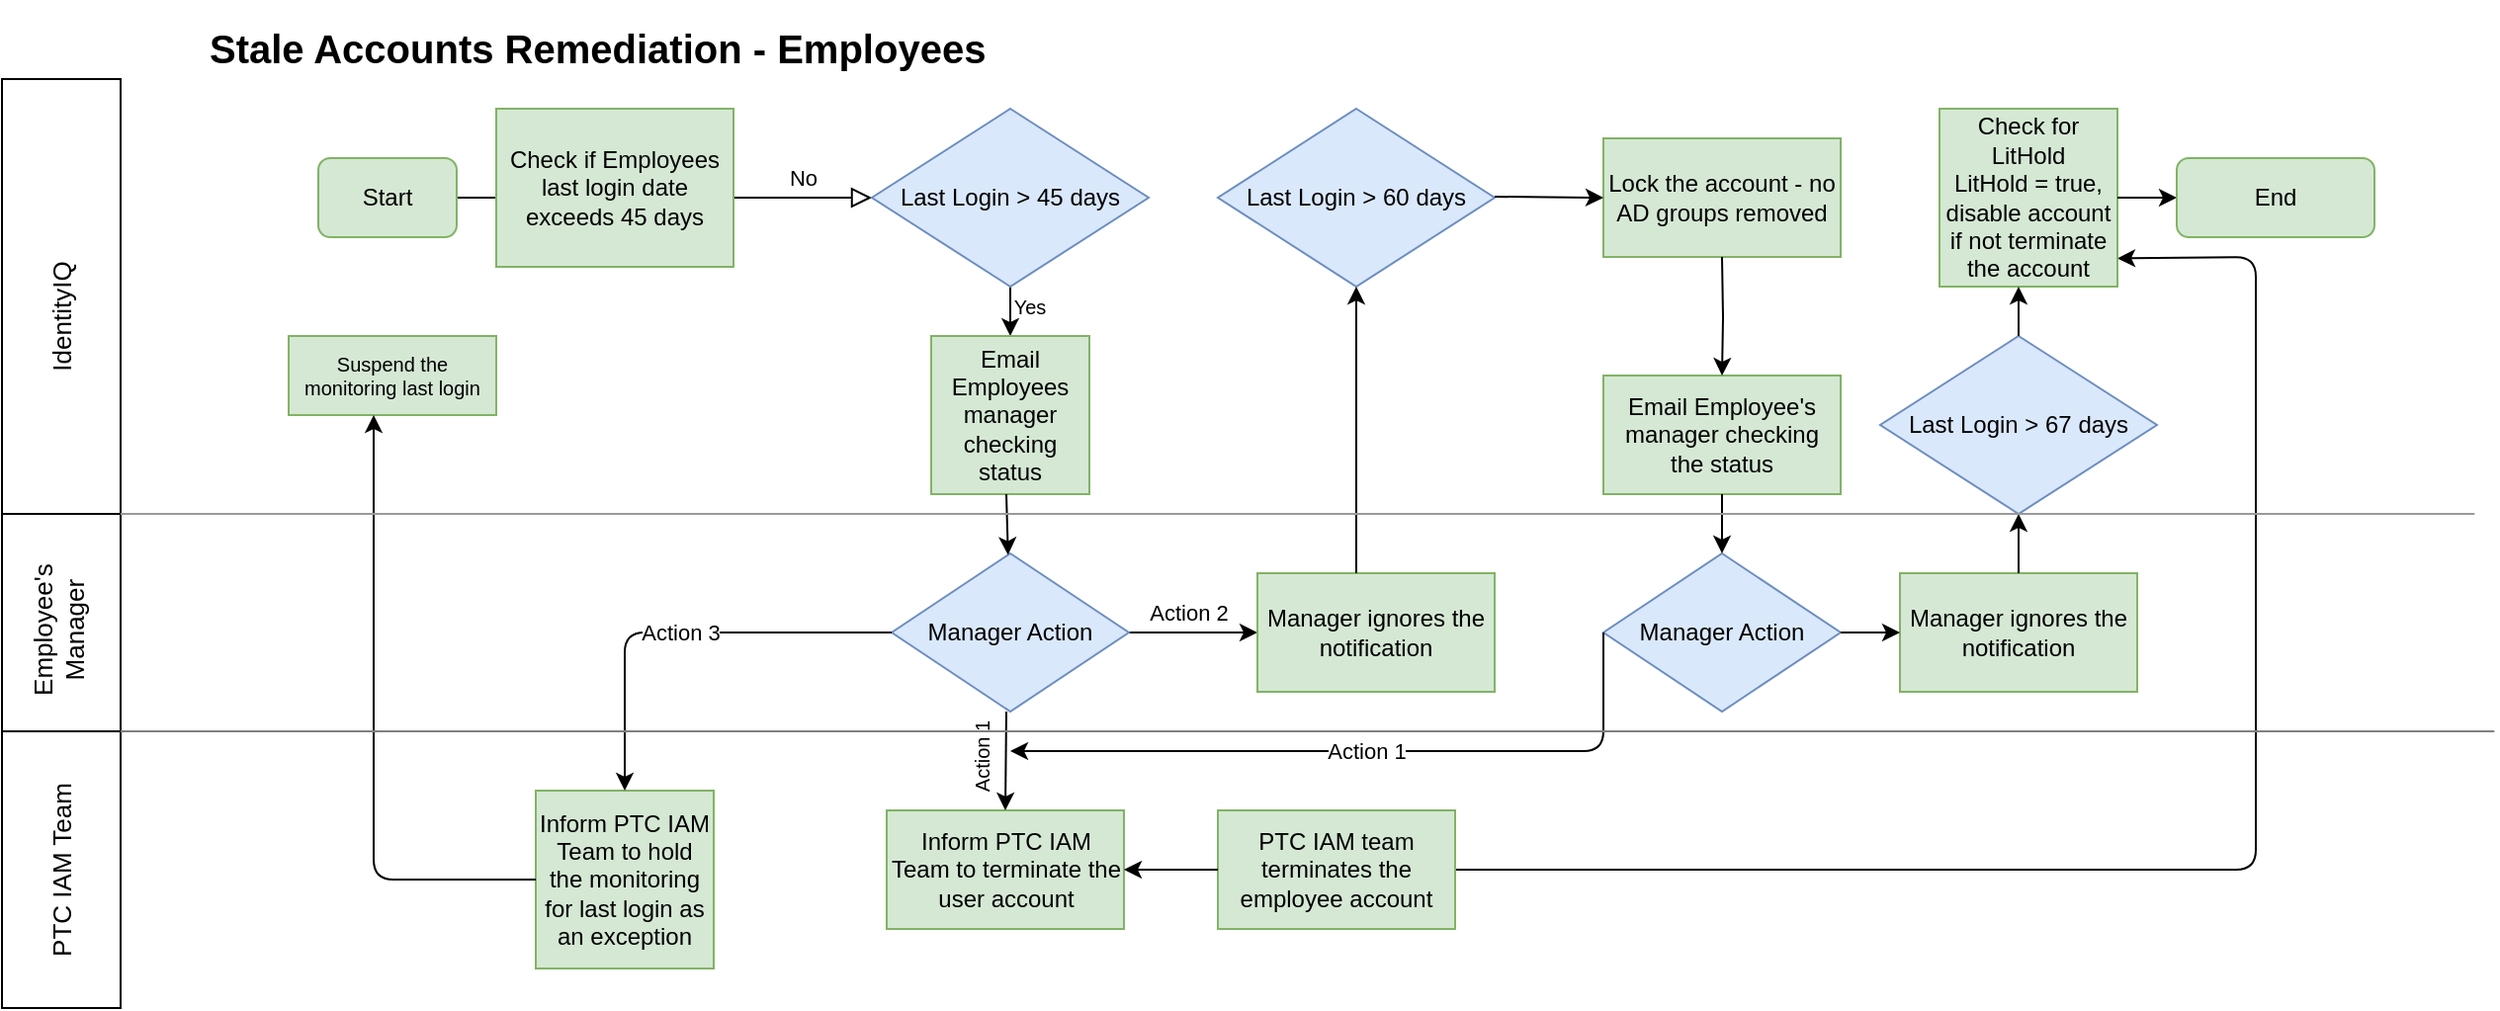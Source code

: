 <mxfile version="14.4.2" type="github">
  <diagram id="C5RBs43oDa-KdzZeNtuy" name="Page-1">
    <mxGraphModel dx="1951" dy="469" grid="1" gridSize="10" guides="1" tooltips="1" connect="1" arrows="1" fold="1" page="1" pageScale="1" pageWidth="1169" pageHeight="1654" math="0" shadow="0">
      <root>
        <mxCell id="WIyWlLk6GJQsqaUBKTNV-0" />
        <mxCell id="WIyWlLk6GJQsqaUBKTNV-1" parent="WIyWlLk6GJQsqaUBKTNV-0" />
        <mxCell id="WIyWlLk6GJQsqaUBKTNV-2" value="" style="rounded=0;html=1;jettySize=auto;orthogonalLoop=1;fontSize=11;endArrow=block;endFill=0;endSize=8;strokeWidth=1;shadow=0;labelBackgroundColor=none;edgeStyle=orthogonalEdgeStyle;" parent="WIyWlLk6GJQsqaUBKTNV-1" source="WIyWlLk6GJQsqaUBKTNV-3" edge="1">
          <mxGeometry relative="1" as="geometry">
            <mxPoint x="180" y="100" as="targetPoint" />
          </mxGeometry>
        </mxCell>
        <mxCell id="WIyWlLk6GJQsqaUBKTNV-3" value="Start" style="rounded=1;whiteSpace=wrap;html=1;fontSize=12;glass=0;strokeWidth=1;shadow=0;fillColor=#d5e8d4;strokeColor=#82b366;" parent="WIyWlLk6GJQsqaUBKTNV-1" vertex="1">
          <mxGeometry x="70" y="80" width="70" height="40" as="geometry" />
        </mxCell>
        <mxCell id="WIyWlLk6GJQsqaUBKTNV-5" value="No" style="edgeStyle=orthogonalEdgeStyle;rounded=0;html=1;jettySize=auto;orthogonalLoop=1;fontSize=11;endArrow=block;endFill=0;endSize=8;strokeWidth=1;shadow=0;labelBackgroundColor=none;" parent="WIyWlLk6GJQsqaUBKTNV-1" edge="1">
          <mxGeometry y="10" relative="1" as="geometry">
            <mxPoint as="offset" />
            <mxPoint x="280" y="100" as="sourcePoint" />
            <mxPoint x="350" y="100" as="targetPoint" />
          </mxGeometry>
        </mxCell>
        <mxCell id="HTbtwG2cAYpj6MqZC13L-0" value="Check if Employees last login date exceeds 45 days" style="rounded=0;whiteSpace=wrap;html=1;fillColor=#d5e8d4;strokeColor=#82b366;" vertex="1" parent="WIyWlLk6GJQsqaUBKTNV-1">
          <mxGeometry x="160" y="55" width="120" height="80" as="geometry" />
        </mxCell>
        <mxCell id="HTbtwG2cAYpj6MqZC13L-4" style="edgeStyle=orthogonalEdgeStyle;rounded=0;orthogonalLoop=1;jettySize=auto;html=1;exitX=0.5;exitY=1;exitDx=0;exitDy=0;entryX=0.5;entryY=0;entryDx=0;entryDy=0;" edge="1" parent="WIyWlLk6GJQsqaUBKTNV-1" source="HTbtwG2cAYpj6MqZC13L-1" target="HTbtwG2cAYpj6MqZC13L-2">
          <mxGeometry relative="1" as="geometry" />
        </mxCell>
        <mxCell id="HTbtwG2cAYpj6MqZC13L-1" value="Last Login &amp;gt; 45 days" style="rhombus;whiteSpace=wrap;html=1;fillColor=#dae8fc;strokeColor=#6c8ebf;" vertex="1" parent="WIyWlLk6GJQsqaUBKTNV-1">
          <mxGeometry x="350" y="55" width="140" height="90" as="geometry" />
        </mxCell>
        <mxCell id="HTbtwG2cAYpj6MqZC13L-2" value="Email Employees manager checking status" style="whiteSpace=wrap;html=1;aspect=fixed;fillColor=#d5e8d4;strokeColor=#82b366;" vertex="1" parent="WIyWlLk6GJQsqaUBKTNV-1">
          <mxGeometry x="380" y="170" width="80" height="80" as="geometry" />
        </mxCell>
        <mxCell id="HTbtwG2cAYpj6MqZC13L-24" value="" style="edgeStyle=orthogonalEdgeStyle;rounded=0;orthogonalLoop=1;jettySize=auto;html=1;" edge="1" parent="WIyWlLk6GJQsqaUBKTNV-1" source="HTbtwG2cAYpj6MqZC13L-5" target="HTbtwG2cAYpj6MqZC13L-13">
          <mxGeometry relative="1" as="geometry" />
        </mxCell>
        <mxCell id="HTbtwG2cAYpj6MqZC13L-5" value="Manager Action" style="rhombus;whiteSpace=wrap;html=1;fillColor=#dae8fc;strokeColor=#6c8ebf;" vertex="1" parent="WIyWlLk6GJQsqaUBKTNV-1">
          <mxGeometry x="360" y="280" width="120" height="80" as="geometry" />
        </mxCell>
        <mxCell id="HTbtwG2cAYpj6MqZC13L-6" value="Inform PTC IAM Team to terminate the user account" style="rounded=0;whiteSpace=wrap;html=1;fillColor=#d5e8d4;strokeColor=#82b366;" vertex="1" parent="WIyWlLk6GJQsqaUBKTNV-1">
          <mxGeometry x="357.5" y="410" width="120" height="60" as="geometry" />
        </mxCell>
        <mxCell id="HTbtwG2cAYpj6MqZC13L-7" value="Inform PTC IAM Team to hold the monitoring for last login as an exception" style="whiteSpace=wrap;html=1;aspect=fixed;fillColor=#d5e8d4;strokeColor=#82b366;" vertex="1" parent="WIyWlLk6GJQsqaUBKTNV-1">
          <mxGeometry x="180" y="400" width="90" height="90" as="geometry" />
        </mxCell>
        <mxCell id="HTbtwG2cAYpj6MqZC13L-10" value="" style="endArrow=classic;html=1;exitX=1;exitY=0.5;exitDx=0;exitDy=0;entryX=1;entryY=0.841;entryDx=0;entryDy=0;entryPerimeter=0;" edge="1" parent="WIyWlLk6GJQsqaUBKTNV-1" source="HTbtwG2cAYpj6MqZC13L-14" target="HTbtwG2cAYpj6MqZC13L-20">
          <mxGeometry width="50" height="50" relative="1" as="geometry">
            <mxPoint x="360" y="405" as="sourcePoint" />
            <mxPoint x="820" y="440" as="targetPoint" />
            <Array as="points">
              <mxPoint x="1050" y="440" />
              <mxPoint x="1050" y="130" />
            </Array>
          </mxGeometry>
        </mxCell>
        <mxCell id="HTbtwG2cAYpj6MqZC13L-11" value="" style="endArrow=classic;html=1;" edge="1" parent="WIyWlLk6GJQsqaUBKTNV-1" target="HTbtwG2cAYpj6MqZC13L-5">
          <mxGeometry width="50" height="50" relative="1" as="geometry">
            <mxPoint x="418" y="250" as="sourcePoint" />
            <mxPoint x="430" y="180" as="targetPoint" />
          </mxGeometry>
        </mxCell>
        <mxCell id="HTbtwG2cAYpj6MqZC13L-12" value="Last Login &amp;gt; 60 days" style="rhombus;whiteSpace=wrap;html=1;fillColor=#dae8fc;strokeColor=#6c8ebf;" vertex="1" parent="WIyWlLk6GJQsqaUBKTNV-1">
          <mxGeometry x="525" y="55" width="140" height="90" as="geometry" />
        </mxCell>
        <mxCell id="HTbtwG2cAYpj6MqZC13L-13" value="Manager ignores the notification" style="rounded=0;whiteSpace=wrap;html=1;fillColor=#d5e8d4;strokeColor=#82b366;" vertex="1" parent="WIyWlLk6GJQsqaUBKTNV-1">
          <mxGeometry x="545" y="290" width="120" height="60" as="geometry" />
        </mxCell>
        <mxCell id="HTbtwG2cAYpj6MqZC13L-14" value="PTC IAM team terminates the employee account" style="rounded=0;whiteSpace=wrap;html=1;fillColor=#d5e8d4;strokeColor=#82b366;" vertex="1" parent="WIyWlLk6GJQsqaUBKTNV-1">
          <mxGeometry x="525" y="410" width="120" height="60" as="geometry" />
        </mxCell>
        <mxCell id="HTbtwG2cAYpj6MqZC13L-15" value="Lock the account - no AD groups removed" style="rounded=0;whiteSpace=wrap;html=1;fillColor=#d5e8d4;strokeColor=#82b366;" vertex="1" parent="WIyWlLk6GJQsqaUBKTNV-1">
          <mxGeometry x="720" y="70" width="120" height="60" as="geometry" />
        </mxCell>
        <mxCell id="HTbtwG2cAYpj6MqZC13L-16" value="Email Employee&#39;s manager checking the status" style="rounded=0;whiteSpace=wrap;html=1;fillColor=#d5e8d4;strokeColor=#82b366;" vertex="1" parent="WIyWlLk6GJQsqaUBKTNV-1">
          <mxGeometry x="720" y="190" width="120" height="60" as="geometry" />
        </mxCell>
        <mxCell id="HTbtwG2cAYpj6MqZC13L-17" value="Manager Action" style="rhombus;whiteSpace=wrap;html=1;fillColor=#dae8fc;strokeColor=#6c8ebf;" vertex="1" parent="WIyWlLk6GJQsqaUBKTNV-1">
          <mxGeometry x="720" y="280" width="120" height="80" as="geometry" />
        </mxCell>
        <mxCell id="HTbtwG2cAYpj6MqZC13L-18" value="Manager ignores the notification" style="rounded=0;whiteSpace=wrap;html=1;fillColor=#d5e8d4;strokeColor=#82b366;" vertex="1" parent="WIyWlLk6GJQsqaUBKTNV-1">
          <mxGeometry x="870" y="290" width="120" height="60" as="geometry" />
        </mxCell>
        <mxCell id="HTbtwG2cAYpj6MqZC13L-19" value="Last Login &amp;gt; 67 days" style="rhombus;whiteSpace=wrap;html=1;fillColor=#dae8fc;strokeColor=#6c8ebf;" vertex="1" parent="WIyWlLk6GJQsqaUBKTNV-1">
          <mxGeometry x="860" y="170" width="140" height="90" as="geometry" />
        </mxCell>
        <mxCell id="HTbtwG2cAYpj6MqZC13L-20" value="Check for LitHold&lt;br&gt;LitHold = true,&lt;br&gt;disable account if not terminate the account" style="whiteSpace=wrap;html=1;aspect=fixed;fillColor=#d5e8d4;strokeColor=#82b366;" vertex="1" parent="WIyWlLk6GJQsqaUBKTNV-1">
          <mxGeometry x="890" y="55" width="90" height="90" as="geometry" />
        </mxCell>
        <mxCell id="HTbtwG2cAYpj6MqZC13L-21" value="" style="endArrow=classic;html=1;exitX=0;exitY=0.5;exitDx=0;exitDy=0;entryX=1;entryY=0.5;entryDx=0;entryDy=0;" edge="1" parent="WIyWlLk6GJQsqaUBKTNV-1" source="HTbtwG2cAYpj6MqZC13L-14" target="HTbtwG2cAYpj6MqZC13L-6">
          <mxGeometry width="50" height="50" relative="1" as="geometry">
            <mxPoint x="530" y="410" as="sourcePoint" />
            <mxPoint x="480" y="409.5" as="targetPoint" />
            <Array as="points" />
          </mxGeometry>
        </mxCell>
        <mxCell id="HTbtwG2cAYpj6MqZC13L-26" value="" style="endArrow=classic;html=1;entryX=0.5;entryY=0;entryDx=0;entryDy=0;" edge="1" parent="WIyWlLk6GJQsqaUBKTNV-1" target="HTbtwG2cAYpj6MqZC13L-6">
          <mxGeometry width="50" height="50" relative="1" as="geometry">
            <mxPoint x="418" y="360" as="sourcePoint" />
            <mxPoint x="420" y="410" as="targetPoint" />
            <Array as="points" />
          </mxGeometry>
        </mxCell>
        <mxCell id="HTbtwG2cAYpj6MqZC13L-28" value="" style="endArrow=classic;html=1;entryX=0.5;entryY=1;entryDx=0;entryDy=0;" edge="1" parent="WIyWlLk6GJQsqaUBKTNV-1" target="HTbtwG2cAYpj6MqZC13L-12">
          <mxGeometry width="50" height="50" relative="1" as="geometry">
            <mxPoint x="595" y="290" as="sourcePoint" />
            <mxPoint x="560" y="190" as="targetPoint" />
          </mxGeometry>
        </mxCell>
        <mxCell id="HTbtwG2cAYpj6MqZC13L-29" value="" style="endArrow=classic;html=1;" edge="1" parent="WIyWlLk6GJQsqaUBKTNV-1">
          <mxGeometry width="50" height="50" relative="1" as="geometry">
            <mxPoint x="665" y="99.5" as="sourcePoint" />
            <mxPoint x="720" y="100" as="targetPoint" />
          </mxGeometry>
        </mxCell>
        <mxCell id="HTbtwG2cAYpj6MqZC13L-30" style="edgeStyle=orthogonalEdgeStyle;rounded=0;orthogonalLoop=1;jettySize=auto;html=1;" edge="1" parent="WIyWlLk6GJQsqaUBKTNV-1" target="HTbtwG2cAYpj6MqZC13L-16">
          <mxGeometry relative="1" as="geometry">
            <mxPoint x="780" y="130" as="sourcePoint" />
            <mxPoint x="870" y="165" as="targetPoint" />
            <Array as="points" />
          </mxGeometry>
        </mxCell>
        <mxCell id="HTbtwG2cAYpj6MqZC13L-31" style="edgeStyle=orthogonalEdgeStyle;rounded=0;orthogonalLoop=1;jettySize=auto;html=1;entryX=0.5;entryY=0;entryDx=0;entryDy=0;exitX=0.5;exitY=1;exitDx=0;exitDy=0;" edge="1" parent="WIyWlLk6GJQsqaUBKTNV-1" source="HTbtwG2cAYpj6MqZC13L-16" target="HTbtwG2cAYpj6MqZC13L-17">
          <mxGeometry relative="1" as="geometry">
            <mxPoint x="790" y="140" as="sourcePoint" />
            <mxPoint x="790" y="200" as="targetPoint" />
            <Array as="points">
              <mxPoint x="780" y="270" />
              <mxPoint x="780" y="270" />
            </Array>
          </mxGeometry>
        </mxCell>
        <mxCell id="HTbtwG2cAYpj6MqZC13L-32" value="" style="endArrow=classic;html=1;entryX=0;entryY=0.5;entryDx=0;entryDy=0;" edge="1" parent="WIyWlLk6GJQsqaUBKTNV-1" target="HTbtwG2cAYpj6MqZC13L-18">
          <mxGeometry width="50" height="50" relative="1" as="geometry">
            <mxPoint x="840" y="320" as="sourcePoint" />
            <mxPoint x="630" y="220" as="targetPoint" />
          </mxGeometry>
        </mxCell>
        <mxCell id="HTbtwG2cAYpj6MqZC13L-33" value="" style="endArrow=classic;html=1;entryX=0.5;entryY=1;entryDx=0;entryDy=0;exitX=0.5;exitY=0;exitDx=0;exitDy=0;" edge="1" parent="WIyWlLk6GJQsqaUBKTNV-1" source="HTbtwG2cAYpj6MqZC13L-18" target="HTbtwG2cAYpj6MqZC13L-19">
          <mxGeometry width="50" height="50" relative="1" as="geometry">
            <mxPoint x="580" y="270" as="sourcePoint" />
            <mxPoint x="630" y="220" as="targetPoint" />
          </mxGeometry>
        </mxCell>
        <mxCell id="HTbtwG2cAYpj6MqZC13L-34" value="" style="endArrow=classic;html=1;exitX=0.5;exitY=0;exitDx=0;exitDy=0;" edge="1" parent="WIyWlLk6GJQsqaUBKTNV-1" source="HTbtwG2cAYpj6MqZC13L-19">
          <mxGeometry width="50" height="50" relative="1" as="geometry">
            <mxPoint x="580" y="270" as="sourcePoint" />
            <mxPoint x="930" y="145" as="targetPoint" />
          </mxGeometry>
        </mxCell>
        <mxCell id="HTbtwG2cAYpj6MqZC13L-36" value="" style="endArrow=classic;html=1;exitX=1;exitY=0.5;exitDx=0;exitDy=0;" edge="1" parent="WIyWlLk6GJQsqaUBKTNV-1" source="HTbtwG2cAYpj6MqZC13L-20">
          <mxGeometry width="50" height="50" relative="1" as="geometry">
            <mxPoint x="790" y="270" as="sourcePoint" />
            <mxPoint x="1010" y="100" as="targetPoint" />
          </mxGeometry>
        </mxCell>
        <mxCell id="HTbtwG2cAYpj6MqZC13L-37" value="End" style="rounded=1;whiteSpace=wrap;html=1;fontSize=12;glass=0;strokeWidth=1;shadow=0;fillColor=#d5e8d4;strokeColor=#82b366;" vertex="1" parent="WIyWlLk6GJQsqaUBKTNV-1">
          <mxGeometry x="1010" y="80" width="100" height="40" as="geometry" />
        </mxCell>
        <mxCell id="HTbtwG2cAYpj6MqZC13L-38" value="" style="endArrow=classic;html=1;entryX=0.5;entryY=0;entryDx=0;entryDy=0;exitX=0;exitY=0.5;exitDx=0;exitDy=0;" edge="1" parent="WIyWlLk6GJQsqaUBKTNV-1" source="HTbtwG2cAYpj6MqZC13L-5" target="HTbtwG2cAYpj6MqZC13L-7">
          <mxGeometry relative="1" as="geometry">
            <mxPoint x="400" y="300" as="sourcePoint" />
            <mxPoint x="500" y="300" as="targetPoint" />
            <Array as="points">
              <mxPoint x="225" y="320" />
            </Array>
          </mxGeometry>
        </mxCell>
        <mxCell id="HTbtwG2cAYpj6MqZC13L-39" value="Action 3" style="edgeLabel;resizable=0;html=1;align=center;verticalAlign=middle;" connectable="0" vertex="1" parent="HTbtwG2cAYpj6MqZC13L-38">
          <mxGeometry relative="1" as="geometry" />
        </mxCell>
        <mxCell id="HTbtwG2cAYpj6MqZC13L-40" value="Action 1" style="text;html=1;strokeColor=none;fillColor=none;align=center;verticalAlign=middle;whiteSpace=wrap;rounded=0;rotation=270;fontSize=10;" vertex="1" parent="WIyWlLk6GJQsqaUBKTNV-1">
          <mxGeometry x="380" y="380" width="50" height="5" as="geometry" />
        </mxCell>
        <mxCell id="HTbtwG2cAYpj6MqZC13L-42" value="" style="endArrow=classic;html=1;exitX=0;exitY=0.5;exitDx=0;exitDy=0;entryX=0.55;entryY=3.5;entryDx=0;entryDy=0;entryPerimeter=0;" edge="1" parent="WIyWlLk6GJQsqaUBKTNV-1" source="HTbtwG2cAYpj6MqZC13L-17" target="HTbtwG2cAYpj6MqZC13L-40">
          <mxGeometry relative="1" as="geometry">
            <mxPoint x="520" y="290" as="sourcePoint" />
            <mxPoint x="680" y="290" as="targetPoint" />
            <Array as="points">
              <mxPoint x="720" y="380" />
            </Array>
          </mxGeometry>
        </mxCell>
        <mxCell id="HTbtwG2cAYpj6MqZC13L-43" value="Action 1" style="edgeLabel;resizable=0;html=1;align=center;verticalAlign=middle;" connectable="0" vertex="1" parent="HTbtwG2cAYpj6MqZC13L-42">
          <mxGeometry relative="1" as="geometry" />
        </mxCell>
        <mxCell id="HTbtwG2cAYpj6MqZC13L-45" value="&lt;h1&gt;Stale Accounts Remediation - Employees&lt;/h1&gt;" style="text;html=1;strokeColor=none;fillColor=none;spacing=5;spacingTop=-20;whiteSpace=wrap;overflow=hidden;rounded=0;fontSize=10;" vertex="1" parent="WIyWlLk6GJQsqaUBKTNV-1">
          <mxGeometry x="10" y="10" width="430" height="30" as="geometry" />
        </mxCell>
        <mxCell id="HTbtwG2cAYpj6MqZC13L-50" value="Suspend the monitoring last login" style="rounded=0;whiteSpace=wrap;html=1;fontSize=10;fillColor=#d5e8d4;strokeColor=#82b366;" vertex="1" parent="WIyWlLk6GJQsqaUBKTNV-1">
          <mxGeometry x="55" y="170" width="105" height="40" as="geometry" />
        </mxCell>
        <mxCell id="HTbtwG2cAYpj6MqZC13L-51" value="" style="endArrow=classic;html=1;fontSize=10;exitX=0;exitY=0.5;exitDx=0;exitDy=0;" edge="1" parent="WIyWlLk6GJQsqaUBKTNV-1" source="HTbtwG2cAYpj6MqZC13L-7">
          <mxGeometry width="50" height="50" relative="1" as="geometry">
            <mxPoint x="340" y="270" as="sourcePoint" />
            <mxPoint x="98" y="210" as="targetPoint" />
            <Array as="points">
              <mxPoint x="98" y="445" />
            </Array>
          </mxGeometry>
        </mxCell>
        <mxCell id="HTbtwG2cAYpj6MqZC13L-52" value="Yes" style="text;html=1;strokeColor=none;fillColor=none;align=center;verticalAlign=middle;whiteSpace=wrap;rounded=0;fontSize=10;" vertex="1" parent="WIyWlLk6GJQsqaUBKTNV-1">
          <mxGeometry x="410" y="145" width="40" height="20" as="geometry" />
        </mxCell>
        <mxCell id="HTbtwG2cAYpj6MqZC13L-53" value="Action 2" style="edgeLabel;resizable=0;html=1;align=center;verticalAlign=middle;" connectable="0" vertex="1" parent="WIyWlLk6GJQsqaUBKTNV-1">
          <mxGeometry x="510" y="310" as="geometry" />
        </mxCell>
        <mxCell id="HTbtwG2cAYpj6MqZC13L-55" value="" style="rounded=0;whiteSpace=wrap;html=1;fontSize=10;direction=south;" vertex="1" parent="WIyWlLk6GJQsqaUBKTNV-1">
          <mxGeometry x="-90" y="40" width="60" height="230" as="geometry" />
        </mxCell>
        <mxCell id="HTbtwG2cAYpj6MqZC13L-56" value="" style="rounded=0;whiteSpace=wrap;html=1;fontSize=10;direction=south;" vertex="1" parent="WIyWlLk6GJQsqaUBKTNV-1">
          <mxGeometry x="-90" y="260" width="60" height="110" as="geometry" />
        </mxCell>
        <mxCell id="HTbtwG2cAYpj6MqZC13L-57" value="" style="rounded=0;whiteSpace=wrap;html=1;fontSize=10;direction=south;" vertex="1" parent="WIyWlLk6GJQsqaUBKTNV-1">
          <mxGeometry x="-90" y="370" width="60" height="140" as="geometry" />
        </mxCell>
        <mxCell id="HTbtwG2cAYpj6MqZC13L-58" value="" style="endArrow=none;html=1;fontSize=10;exitX=0;exitY=0;exitDx=0;exitDy=0;strokeColor=#999999;" edge="1" parent="WIyWlLk6GJQsqaUBKTNV-1" source="HTbtwG2cAYpj6MqZC13L-56">
          <mxGeometry width="50" height="50" relative="1" as="geometry">
            <mxPoint x="160" y="360" as="sourcePoint" />
            <mxPoint x="1160.667" y="260" as="targetPoint" />
          </mxGeometry>
        </mxCell>
        <mxCell id="HTbtwG2cAYpj6MqZC13L-60" value="" style="endArrow=none;html=1;fontSize=10;exitX=0;exitY=0;exitDx=0;exitDy=0;fillColor=#bac8d3;strokeColor=#808080;" edge="1" parent="WIyWlLk6GJQsqaUBKTNV-1" source="HTbtwG2cAYpj6MqZC13L-57">
          <mxGeometry width="50" height="50" relative="1" as="geometry">
            <mxPoint x="250" y="360" as="sourcePoint" />
            <mxPoint x="1170.667" y="370" as="targetPoint" />
          </mxGeometry>
        </mxCell>
        <mxCell id="HTbtwG2cAYpj6MqZC13L-61" value="Employee&#39;s Manager" style="text;html=1;strokeColor=none;fillColor=none;align=center;verticalAlign=middle;whiteSpace=wrap;rounded=0;fontSize=13;rotation=270;" vertex="1" parent="WIyWlLk6GJQsqaUBKTNV-1">
          <mxGeometry x="-108.9" y="304.55" width="95.32" height="27.5" as="geometry" />
        </mxCell>
        <mxCell id="HTbtwG2cAYpj6MqZC13L-62" value="PTC IAM Team" style="text;html=1;strokeColor=none;fillColor=none;align=center;verticalAlign=middle;whiteSpace=wrap;rounded=0;fontSize=13;rotation=270;" vertex="1" parent="WIyWlLk6GJQsqaUBKTNV-1">
          <mxGeometry x="-113.21" y="430" width="106.42" height="20" as="geometry" />
        </mxCell>
        <mxCell id="HTbtwG2cAYpj6MqZC13L-64" value="IdentityIQ" style="text;html=1;strokeColor=none;fillColor=none;align=center;verticalAlign=middle;whiteSpace=wrap;rounded=0;fontSize=13;rotation=270;" vertex="1" parent="WIyWlLk6GJQsqaUBKTNV-1">
          <mxGeometry x="-95" y="150" width="70" height="20" as="geometry" />
        </mxCell>
      </root>
    </mxGraphModel>
  </diagram>
</mxfile>
